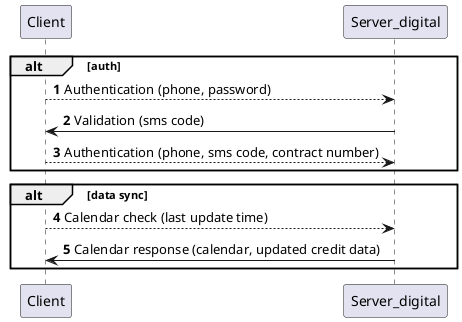 @startuml authentication
'https://plantuml.com/sequence-diagram
autonumber
alt auth
Client --> Server_digital: Authentication (phone, password)
Server_digital -> Client: Validation (sms code)
Client --> Server_digital: Authentication (phone, sms code, contract number)
end
alt data sync
Client --> Server_digital: Calendar check (last update time)
Server_digital -> Client: Calendar response (calendar, updated credit data)
end
@enduml